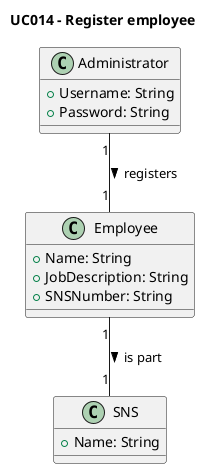 @startuml
'skinparam monochrome true
'skinparam shadowing false

title UC014 - Register employee

class Administrator {
    +Username: String
    +Password: String
}

class SNS {
    +Name: String
}

class Employee {
    +Name: String
    +JobDescription: String
    +SNSNumber: String
}

' Relationships
Administrator "1" -- "1" Employee : registers >
Employee "1" -- "1" SNS : is part >



@enduml
